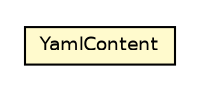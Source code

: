 #!/usr/local/bin/dot
#
# Class diagram 
# Generated by UMLGraph version R5_6-24-gf6e263 (http://www.umlgraph.org/)
#

digraph G {
	edge [fontname="Helvetica",fontsize=10,labelfontname="Helvetica",labelfontsize=10];
	node [fontname="Helvetica",fontsize=10,shape=plaintext];
	nodesep=0.25;
	ranksep=0.5;
	// sabina.content.YamlContent
	c76 [label=<<table title="sabina.content.YamlContent" border="0" cellborder="1" cellspacing="0" cellpadding="2" port="p" bgcolor="lemonChiffon" href="./YamlContent.html">
		<tr><td><table border="0" cellspacing="0" cellpadding="1">
<tr><td align="center" balign="center"> YamlContent </td></tr>
		</table></td></tr>
		</table>>, URL="./YamlContent.html", fontname="Helvetica", fontcolor="black", fontsize=9.0];
}

